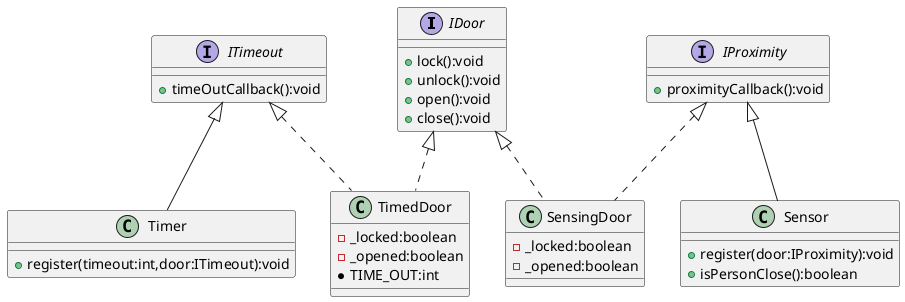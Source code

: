 @startuml

interface IDoor {
    + lock():void
    + unlock():void
    + open():void
    + close():void
}

interface ITimeout {
    + timeOutCallback():void
}

interface IProximity {
    + proximityCallback():void
}

class Timer {
    + register(timeout:int,door:ITimeout):void
}

class Sensor {
    + register(door:IProximity):void
    + isPersonClose():boolean
}

class TimedDoor implements IDoor , ITimeout {
    - _locked:boolean
    - _opened:boolean
    * TIME_OUT:int
}

class SensingDoor implements IDoor , IProximity {
    - _locked:boolean
    - _opened:boolean
}

Sensor -up-|> IProximity
Timer -up-|> ITimeout

@enduml